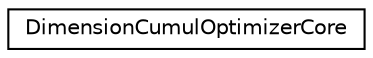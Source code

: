 digraph "Graphical Class Hierarchy"
{
 // LATEX_PDF_SIZE
  edge [fontname="Helvetica",fontsize="10",labelfontname="Helvetica",labelfontsize="10"];
  node [fontname="Helvetica",fontsize="10",shape=record];
  rankdir="LR";
  Node0 [label="DimensionCumulOptimizerCore",height=0.2,width=0.4,color="black", fillcolor="white", style="filled",URL="$classoperations__research_1_1_dimension_cumul_optimizer_core.html",tooltip=" "];
}
